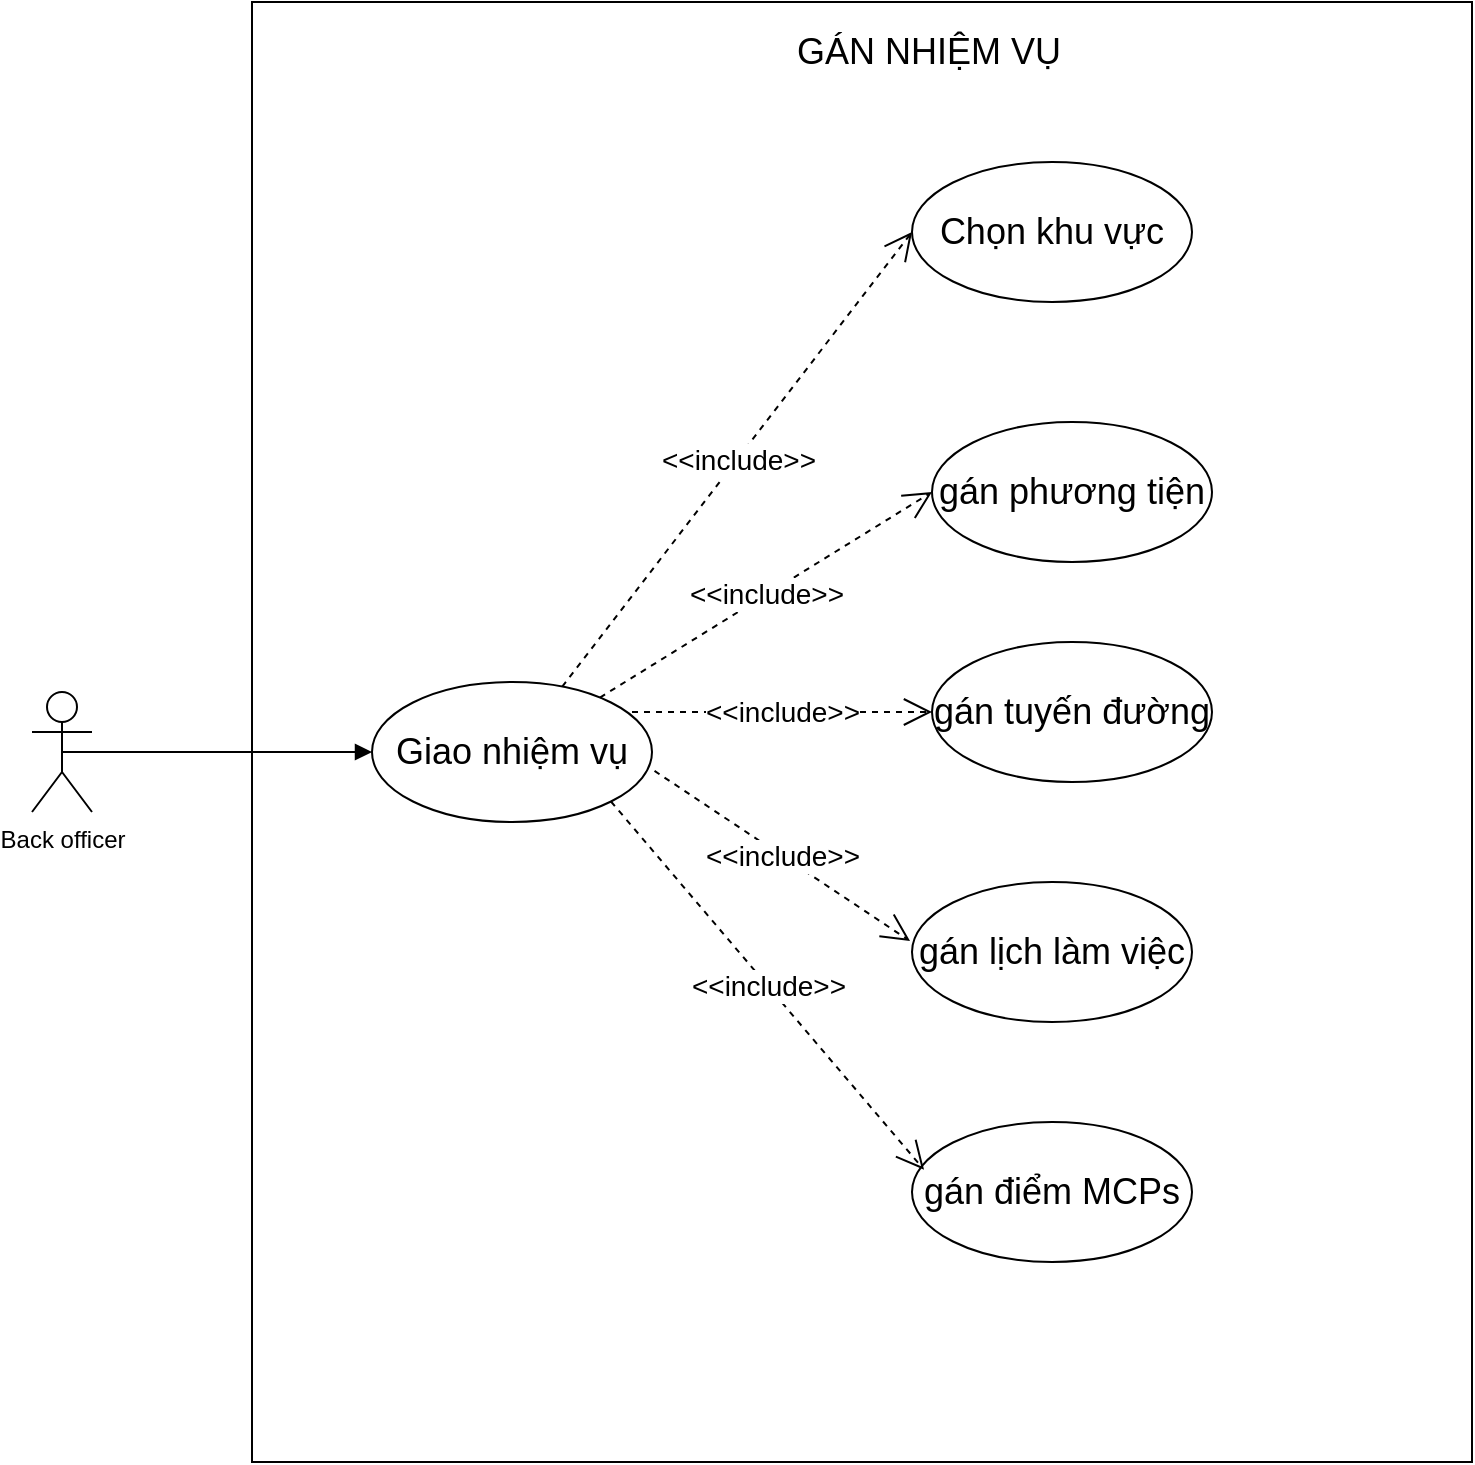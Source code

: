 <mxfile version="20.3.6" type="github"><diagram id="2hNhsOwWdziKLbeww6aA" name="Trang-1"><mxGraphModel dx="2069" dy="3251" grid="1" gridSize="10" guides="1" tooltips="1" connect="1" arrows="1" fold="1" page="1" pageScale="1" pageWidth="1654" pageHeight="2336" background="#ffffff" math="0" shadow="0"><root><mxCell id="0"/><mxCell id="1" parent="0"/><mxCell id="04_u2iRcJYGOTCKC4qkQ-18" value="" style="rounded=0;whiteSpace=wrap;html=1;fillColor=none;" vertex="1" parent="1"><mxGeometry x="520" y="-1850" width="610" height="730" as="geometry"/></mxCell><mxCell id="04_u2iRcJYGOTCKC4qkQ-19" value="Back officer" style="shape=umlActor;verticalLabelPosition=bottom;verticalAlign=top;html=1;" vertex="1" parent="1"><mxGeometry x="410" y="-1505" width="30" height="60" as="geometry"/></mxCell><mxCell id="04_u2iRcJYGOTCKC4qkQ-20" value="&lt;font style=&quot;font-size: 18px;&quot;&gt;gán điểm MCPs&lt;/font&gt;" style="ellipse;whiteSpace=wrap;html=1;" vertex="1" parent="1"><mxGeometry x="850" y="-1290" width="140" height="70" as="geometry"/></mxCell><mxCell id="04_u2iRcJYGOTCKC4qkQ-21" value="&lt;font style=&quot;font-size: 18px;&quot;&gt;gán phương tiện&lt;/font&gt;" style="ellipse;whiteSpace=wrap;html=1;" vertex="1" parent="1"><mxGeometry x="860" y="-1640" width="140" height="70" as="geometry"/></mxCell><mxCell id="04_u2iRcJYGOTCKC4qkQ-22" value="&lt;font style=&quot;font-size: 18px;&quot;&gt;Giao nhiệm vụ&lt;/font&gt;" style="ellipse;whiteSpace=wrap;html=1;" vertex="1" parent="1"><mxGeometry x="580" y="-1510" width="140" height="70" as="geometry"/></mxCell><mxCell id="04_u2iRcJYGOTCKC4qkQ-23" value="&lt;font style=&quot;font-size: 18px;&quot;&gt;gán lịch làm việc&lt;/font&gt;" style="ellipse;whiteSpace=wrap;html=1;" vertex="1" parent="1"><mxGeometry x="850" y="-1410" width="140" height="70" as="geometry"/></mxCell><mxCell id="04_u2iRcJYGOTCKC4qkQ-24" value="&lt;font style=&quot;font-size: 18px;&quot;&gt;gán tuyến đường&lt;/font&gt;" style="ellipse;whiteSpace=wrap;html=1;" vertex="1" parent="1"><mxGeometry x="860" y="-1530" width="140" height="70" as="geometry"/></mxCell><mxCell id="04_u2iRcJYGOTCKC4qkQ-25" value="&lt;font style=&quot;font-size: 18px;&quot;&gt;GÁN NHIỆM VỤ&lt;/font&gt;" style="text;html=1;strokeColor=none;fillColor=none;align=center;verticalAlign=middle;whiteSpace=wrap;rounded=0;" vertex="1" parent="1"><mxGeometry x="777" y="-1840" width="163" height="30" as="geometry"/></mxCell><mxCell id="04_u2iRcJYGOTCKC4qkQ-26" style="edgeStyle=orthogonalEdgeStyle;rounded=0;orthogonalLoop=1;jettySize=auto;html=1;exitX=0.5;exitY=1;exitDx=0;exitDy=0;" edge="1" parent="1" source="04_u2iRcJYGOTCKC4qkQ-20" target="04_u2iRcJYGOTCKC4qkQ-20"><mxGeometry relative="1" as="geometry"/></mxCell><mxCell id="04_u2iRcJYGOTCKC4qkQ-27" value="" style="html=1;verticalAlign=bottom;endArrow=block;rounded=0;strokeColor=default;entryX=0;entryY=0.5;entryDx=0;entryDy=0;exitX=0.5;exitY=0.5;exitDx=0;exitDy=0;exitPerimeter=0;" edge="1" parent="1" source="04_u2iRcJYGOTCKC4qkQ-19" target="04_u2iRcJYGOTCKC4qkQ-22"><mxGeometry width="80" relative="1" as="geometry"><mxPoint x="1180" y="-1590" as="sourcePoint"/><mxPoint x="1040" y="-1400" as="targetPoint"/></mxGeometry></mxCell><mxCell id="04_u2iRcJYGOTCKC4qkQ-28" value="&lt;font style=&quot;font-size: 18px;&quot;&gt;Chọn khu vực&lt;/font&gt;" style="ellipse;whiteSpace=wrap;html=1;" vertex="1" parent="1"><mxGeometry x="850" y="-1770" width="140" height="70" as="geometry"/></mxCell><mxCell id="04_u2iRcJYGOTCKC4qkQ-29" value="&lt;font style=&quot;font-size: 14px;&quot;&gt;&amp;lt;&amp;lt;include&amp;gt;&amp;gt;&lt;/font&gt;" style="endArrow=open;endSize=12;dashed=1;html=1;rounded=0;entryX=0;entryY=0.5;entryDx=0;entryDy=0;" edge="1" parent="1" source="04_u2iRcJYGOTCKC4qkQ-22" target="04_u2iRcJYGOTCKC4qkQ-28"><mxGeometry width="160" relative="1" as="geometry"><mxPoint x="640" y="-1500" as="sourcePoint"/><mxPoint x="800" y="-1500" as="targetPoint"/><Array as="points"/></mxGeometry></mxCell><mxCell id="04_u2iRcJYGOTCKC4qkQ-30" value="&lt;font style=&quot;font-size: 14px;&quot;&gt;&amp;lt;&amp;lt;include&amp;gt;&amp;gt;&lt;/font&gt;" style="endArrow=open;endSize=12;dashed=1;html=1;rounded=0;entryX=0;entryY=0.5;entryDx=0;entryDy=0;" edge="1" parent="1" source="04_u2iRcJYGOTCKC4qkQ-22" target="04_u2iRcJYGOTCKC4qkQ-21"><mxGeometry width="160" relative="1" as="geometry"><mxPoint x="671.513" y="-1393.306" as="sourcePoint"/><mxPoint x="830.0" y="-1630" as="targetPoint"/><Array as="points"/></mxGeometry></mxCell><mxCell id="04_u2iRcJYGOTCKC4qkQ-31" value="&lt;font style=&quot;font-size: 14px;&quot;&gt;&amp;lt;&amp;lt;include&amp;gt;&amp;gt;&lt;/font&gt;" style="endArrow=open;endSize=12;dashed=1;html=1;rounded=0;entryX=0;entryY=0.5;entryDx=0;entryDy=0;" edge="1" parent="1" target="04_u2iRcJYGOTCKC4qkQ-24"><mxGeometry width="160" relative="1" as="geometry"><mxPoint x="710" y="-1495" as="sourcePoint"/><mxPoint x="840.0" y="-1620" as="targetPoint"/><Array as="points"><mxPoint x="740" y="-1495"/></Array></mxGeometry></mxCell><mxCell id="04_u2iRcJYGOTCKC4qkQ-32" value="&lt;font style=&quot;font-size: 14px;&quot;&gt;&amp;lt;&amp;lt;include&amp;gt;&amp;gt;&lt;/font&gt;" style="endArrow=open;endSize=12;dashed=1;html=1;rounded=0;exitX=1.009;exitY=0.635;exitDx=0;exitDy=0;exitPerimeter=0;entryX=-0.007;entryY=0.422;entryDx=0;entryDy=0;entryPerimeter=0;" edge="1" parent="1" source="04_u2iRcJYGOTCKC4qkQ-22" target="04_u2iRcJYGOTCKC4qkQ-23"><mxGeometry width="160" relative="1" as="geometry"><mxPoint x="705.073" y="-1485.29" as="sourcePoint"/><mxPoint x="830" y="-1350" as="targetPoint"/><Array as="points"/></mxGeometry></mxCell><mxCell id="04_u2iRcJYGOTCKC4qkQ-33" value="&lt;font style=&quot;font-size: 14px;&quot;&gt;&amp;lt;&amp;lt;include&amp;gt;&amp;gt;&lt;/font&gt;" style="endArrow=open;endSize=12;dashed=1;html=1;rounded=0;entryX=0.043;entryY=0.341;entryDx=0;entryDy=0;entryPerimeter=0;exitX=1;exitY=1;exitDx=0;exitDy=0;" edge="1" parent="1" source="04_u2iRcJYGOTCKC4qkQ-22" target="04_u2iRcJYGOTCKC4qkQ-20"><mxGeometry width="160" relative="1" as="geometry"><mxPoint x="715.073" y="-1475.29" as="sourcePoint"/><mxPoint x="860.0" y="-1600" as="targetPoint"/><Array as="points"/></mxGeometry></mxCell></root></mxGraphModel></diagram></mxfile>